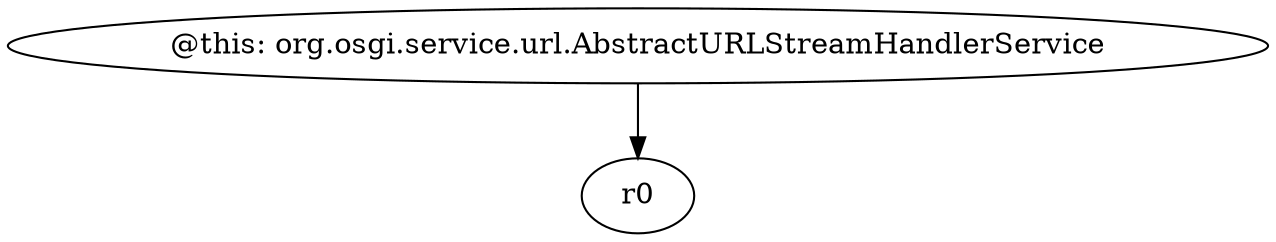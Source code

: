 digraph g {
0[label="@this: org.osgi.service.url.AbstractURLStreamHandlerService"]
1[label="r0"]
0->1[label=""]
}